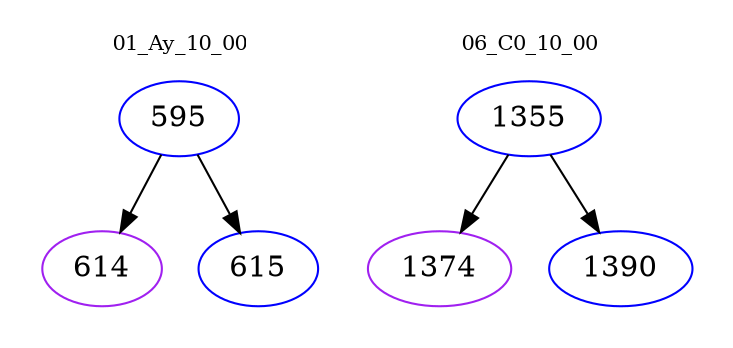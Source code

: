 digraph{
subgraph cluster_0 {
color = white
label = "01_Ay_10_00";
fontsize=10;
T0_595 [label="595", color="blue"]
T0_595 -> T0_614 [color="black"]
T0_614 [label="614", color="purple"]
T0_595 -> T0_615 [color="black"]
T0_615 [label="615", color="blue"]
}
subgraph cluster_1 {
color = white
label = "06_C0_10_00";
fontsize=10;
T1_1355 [label="1355", color="blue"]
T1_1355 -> T1_1374 [color="black"]
T1_1374 [label="1374", color="purple"]
T1_1355 -> T1_1390 [color="black"]
T1_1390 [label="1390", color="blue"]
}
}
